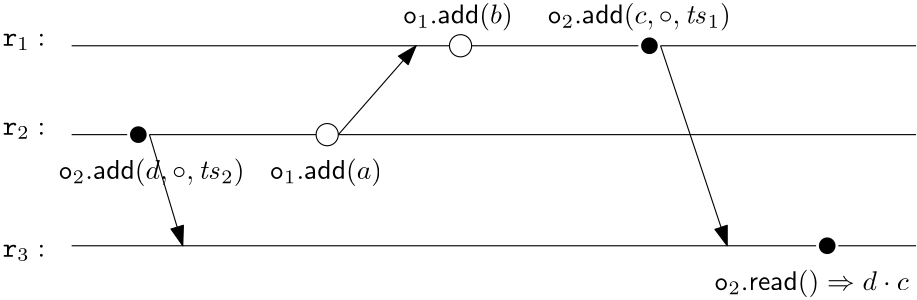 <?xml version="1.0"?>
<!DOCTYPE ipe SYSTEM "ipe.dtd">
<ipe version="70107" creator="Ipe 7.1.7">
<info created="D:20151003110714" modified="D:20180620002931"/>
<preamble>\usepackage[version=0.96]{pgf}
\usepackage{tikz}
\usetikzlibrary{arrows,shapes,snakes,automata,backgrounds,petri}
\usepackage[latin1]{inputenc}
\usepackage{verbatim}</preamble>
<ipestyle name="basic">
<symbol name="arrow/arc(spx)">
<path stroke="sym-stroke" fill="sym-stroke" pen="sym-pen">
0 0 m
-1 0.333 l
-1 -0.333 l
h
</path>
</symbol>
<symbol name="arrow/farc(spx)">
<path stroke="sym-stroke" fill="white" pen="sym-pen">
0 0 m
-1 0.333 l
-1 -0.333 l
h
</path>
</symbol>
<symbol name="arrow/ptarc(spx)">
<path stroke="sym-stroke" fill="sym-stroke" pen="sym-pen">
0 0 m
-1 0.333 l
-0.8 0 l
-1 -0.333 l
h
</path>
</symbol>
<symbol name="arrow/fptarc(spx)">
<path stroke="sym-stroke" fill="white" pen="sym-pen">
0 0 m
-1 0.333 l
-0.8 0 l
-1 -0.333 l
h
</path>
</symbol>
<symbol name="mark/circle(sx)" transformations="translations">
<path fill="sym-stroke">
0.6 0 0 0.6 0 0 e
0.4 0 0 0.4 0 0 e
</path>
</symbol>
<symbol name="mark/disk(sx)" transformations="translations">
<path fill="sym-stroke">
0.6 0 0 0.6 0 0 e
</path>
</symbol>
<symbol name="mark/fdisk(sfx)" transformations="translations">
<group>
<path fill="sym-fill">
0.5 0 0 0.5 0 0 e
</path>
<path fill="sym-stroke" fillrule="eofill">
0.6 0 0 0.6 0 0 e
0.4 0 0 0.4 0 0 e
</path>
</group>
</symbol>
<symbol name="mark/box(sx)" transformations="translations">
<path fill="sym-stroke" fillrule="eofill">
-0.6 -0.6 m
0.6 -0.6 l
0.6 0.6 l
-0.6 0.6 l
h
-0.4 -0.4 m
0.4 -0.4 l
0.4 0.4 l
-0.4 0.4 l
h
</path>
</symbol>
<symbol name="mark/square(sx)" transformations="translations">
<path fill="sym-stroke">
-0.6 -0.6 m
0.6 -0.6 l
0.6 0.6 l
-0.6 0.6 l
h
</path>
</symbol>
<symbol name="mark/fsquare(sfx)" transformations="translations">
<group>
<path fill="sym-fill">
-0.5 -0.5 m
0.5 -0.5 l
0.5 0.5 l
-0.5 0.5 l
h
</path>
<path fill="sym-stroke" fillrule="eofill">
-0.6 -0.6 m
0.6 -0.6 l
0.6 0.6 l
-0.6 0.6 l
h
-0.4 -0.4 m
0.4 -0.4 l
0.4 0.4 l
-0.4 0.4 l
h
</path>
</group>
</symbol>
<symbol name="mark/cross(sx)" transformations="translations">
<group>
<path fill="sym-stroke">
-0.43 -0.57 m
0.57 0.43 l
0.43 0.57 l
-0.57 -0.43 l
h
</path>
<path fill="sym-stroke">
-0.43 0.57 m
0.57 -0.43 l
0.43 -0.57 l
-0.57 0.43 l
h
</path>
</group>
</symbol>
<symbol name="arrow/fnormal(spx)">
<path stroke="sym-stroke" fill="white" pen="sym-pen">
0 0 m
-1 0.333 l
-1 -0.333 l
h
</path>
</symbol>
<symbol name="arrow/pointed(spx)">
<path stroke="sym-stroke" fill="sym-stroke" pen="sym-pen">
0 0 m
-1 0.333 l
-0.8 0 l
-1 -0.333 l
h
</path>
</symbol>
<symbol name="arrow/fpointed(spx)">
<path stroke="sym-stroke" fill="white" pen="sym-pen">
0 0 m
-1 0.333 l
-0.8 0 l
-1 -0.333 l
h
</path>
</symbol>
<symbol name="arrow/linear(spx)">
<path stroke="sym-stroke" pen="sym-pen">
-1 0.333 m
0 0 l
-1 -0.333 l
</path>
</symbol>
<symbol name="arrow/fdouble(spx)">
<path stroke="sym-stroke" fill="white" pen="sym-pen">
0 0 m
-1 0.333 l
-1 -0.333 l
h
-1 0 m
-2 0.333 l
-2 -0.333 l
h
</path>
</symbol>
<symbol name="arrow/double(spx)">
<path stroke="sym-stroke" fill="sym-stroke" pen="sym-pen">
0 0 m
-1 0.333 l
-1 -0.333 l
h
-1 0 m
-2 0.333 l
-2 -0.333 l
h
</path>
</symbol>
<pen name="heavier" value="0.8"/>
<pen name="fat" value="1.2"/>
<pen name="ultrafat" value="2"/>
<symbolsize name="large" value="5"/>
<symbolsize name="small" value="2"/>
<symbolsize name="tiny" value="1.1"/>
<arrowsize name="large" value="10"/>
<arrowsize name="small" value="5"/>
<arrowsize name="tiny" value="3"/>
<color name="red" value="1 0 0"/>
<color name="green" value="0 1 0"/>
<color name="blue" value="0 0 1"/>
<color name="yellow" value="1 1 0"/>
<color name="orange" value="1 0.647 0"/>
<color name="gold" value="1 0.843 0"/>
<color name="purple" value="0.627 0.125 0.941"/>
<color name="gray" value="0.745"/>
<color name="brown" value="0.647 0.165 0.165"/>
<color name="navy" value="0 0 0.502"/>
<color name="pink" value="1 0.753 0.796"/>
<color name="seagreen" value="0.18 0.545 0.341"/>
<color name="turquoise" value="0.251 0.878 0.816"/>
<color name="violet" value="0.933 0.51 0.933"/>
<color name="darkblue" value="0 0 0.545"/>
<color name="darkcyan" value="0 0.545 0.545"/>
<color name="darkgray" value="0.663"/>
<color name="darkgreen" value="0 0.392 0"/>
<color name="darkmagenta" value="0.545 0 0.545"/>
<color name="darkorange" value="1 0.549 0"/>
<color name="darkred" value="0.545 0 0"/>
<color name="lightblue" value="0.678 0.847 0.902"/>
<color name="lightcyan" value="0.878 1 1"/>
<color name="lightgray" value="0.827"/>
<color name="lightgreen" value="0.565 0.933 0.565"/>
<color name="lightyellow" value="1 1 0.878"/>
<dashstyle name="dashed" value="[4] 0"/>
<dashstyle name="dotted" value="[1 3] 0"/>
<dashstyle name="dash dotted" value="[4 2 1 2] 0"/>
<dashstyle name="dash dot dotted" value="[4 2 1 2 1 2] 0"/>
<textsize name="large" value="\large"/>
<textsize name="small" value="\small"/>
<textsize name="tiny" value="\tiny"/>
<textsize name="Large" value="\Large"/>
<textsize name="LARGE" value="\LARGE"/>
<textsize name="huge" value="\huge"/>
<textsize name="Huge" value="\Huge"/>
<textsize name="footnote" value="\footnotesize"/>
<textstyle name="center" begin="\begin{center}" end="\end{center}"/>
<textstyle name="itemize" begin="\begin{itemize}" end="\end{itemize}"/>
<textstyle name="item" begin="\begin{itemize}\item{}" end="\end{itemize}"/>
<gridsize name="4 pts" value="4"/>
<gridsize name="8 pts (~3 mm)" value="8"/>
<gridsize name="16 pts (~6 mm)" value="16"/>
<gridsize name="32 pts (~12 mm)" value="32"/>
<gridsize name="10 pts (~3.5 mm)" value="10"/>
<gridsize name="20 pts (~7 mm)" value="20"/>
<gridsize name="14 pts (~5 mm)" value="14"/>
<gridsize name="28 pts (~10 mm)" value="28"/>
<gridsize name="56 pts (~20 mm)" value="56"/>
<anglesize name="90 deg" value="90"/>
<anglesize name="60 deg" value="60"/>
<anglesize name="45 deg" value="45"/>
<anglesize name="30 deg" value="30"/>
<anglesize name="22.5 deg" value="22.5"/>
<tiling name="falling" angle="-60" step="4" width="1"/>
<tiling name="rising" angle="30" step="4" width="1"/>
</ipestyle>
<page>
<layer name="alpha"/>
<view layers="alpha" active="alpha"/>
<text layer="alpha" matrix="1 0 0 1 -24.795 -132" transformations="translations" pos="64 436" stroke="black" type="label" width="15.234" height="4.294" depth="1.49" valign="baseline">$\ensuremath{\mathtt{r}}_1:$</text>
<text matrix="1 0 0 1 -24.795 -164" transformations="translations" pos="64 436" stroke="black" type="label" width="15.234" height="4.294" depth="1.49" valign="baseline">$\ensuremath{\mathtt{r}}_2:$</text>
<path matrix="1 0 0 1 -160 32" stroke="black">
4 0 0 4 316 240 e
</path>
<use matrix="1 0 0 1 -144 28" name="mark/disk(sx)" pos="232 244" size="large" stroke="black"/>
<path matrix="1 0 0 1 -40 64" stroke="black">
132 208 m
192 208 l
</path>
<text matrix="1 0 0 1 71.205 -180" transformations="translations" pos="64 436" stroke="black" type="label" width="40.564" height="7.473" depth="2.49" valign="baseline">$\ensuremath{\mathtt{o}}_1. \ensuremath{\mathsf{add}}(a)$</text>
<path matrix="1 0 0 1 -28 0" stroke="black">
92 272 m
112 272 l
</path>
<text matrix="1 0 0 1 -4.795 -180" transformations="translations" pos="64 436" stroke="black" type="label" width="66.991" height="7.473" depth="2.49" valign="baseline">$\ensuremath{\mathtt{o}}_2 .\ensuremath{\mathsf{add}}(d,\circ,\mathit{ts}_2)$</text>
<path stroke="black" arrow="normal/normal">
160 272 m
188 304 l
</path>
<text matrix="1 0 0 1 -24.795 -208" transformations="translations" pos="64 436" stroke="black" type="label" width="15.234" height="4.294" depth="1.49" valign="baseline">$\ensuremath{\mathtt{r}}_3:$</text>
<path matrix="1 0 0 1 -112 64" stroke="black">
4 0 0 4 316 240 e
</path>
<use matrix="1 0 0 1 40 60" name="mark/disk(sx)" pos="232 244" size="large" stroke="black"/>
<path matrix="1 0 0 1 92 64" stroke="black">
116 240 m
176 240 l
</path>
<text matrix="1 0 0 1 119.205 -124" transformations="translations" pos="64 436" stroke="black" type="label" width="39.574" height="7.473" depth="2.49" valign="baseline">$\ensuremath{\mathtt{o}}_1.\ensuremath{\mathsf{add}}(b)$</text>
<text matrix="1 0 0 1 171.205 -124" transformations="translations" pos="64 436" stroke="black" type="label" width="66.117" height="7.473" depth="2.49" valign="baseline">$\ensuremath{\mathtt{o}}_2 .\ensuremath{\mathsf{add}}(c,\circ,\mathit{ts}_1)$</text>
<path stroke="black">
64 304 m
200 304 l
</path>
<path stroke="black" arrow="normal/normal">
92 272 m
104 232 l
</path>
<path stroke="black" arrow="normal/normal">
276 304 m
300 232 l
</path>
<use matrix="1 0 0 1 104 -12" name="mark/disk(sx)" pos="232 244" size="large" stroke="black"/>
<text matrix="1 0 0 1 231.205 -220" transformations="translations" pos="64 436" stroke="black" type="label" width="70.172" height="7.473" depth="2.49" valign="baseline">$\ensuremath{\mathtt{o}}_2 .\ensuremath{\mathsf{read}}() \Rightarrow d \cdot c$</text>
<path stroke="black">
64 232 m
332 232 l
</path>
<path stroke="black">
276 304 m
368 304 l
</path>
<path stroke="black">
160 272 m
368 272 l
</path>
<path stroke="black">
340 232 m
368 232 l
</path>
</page>
</ipe>
